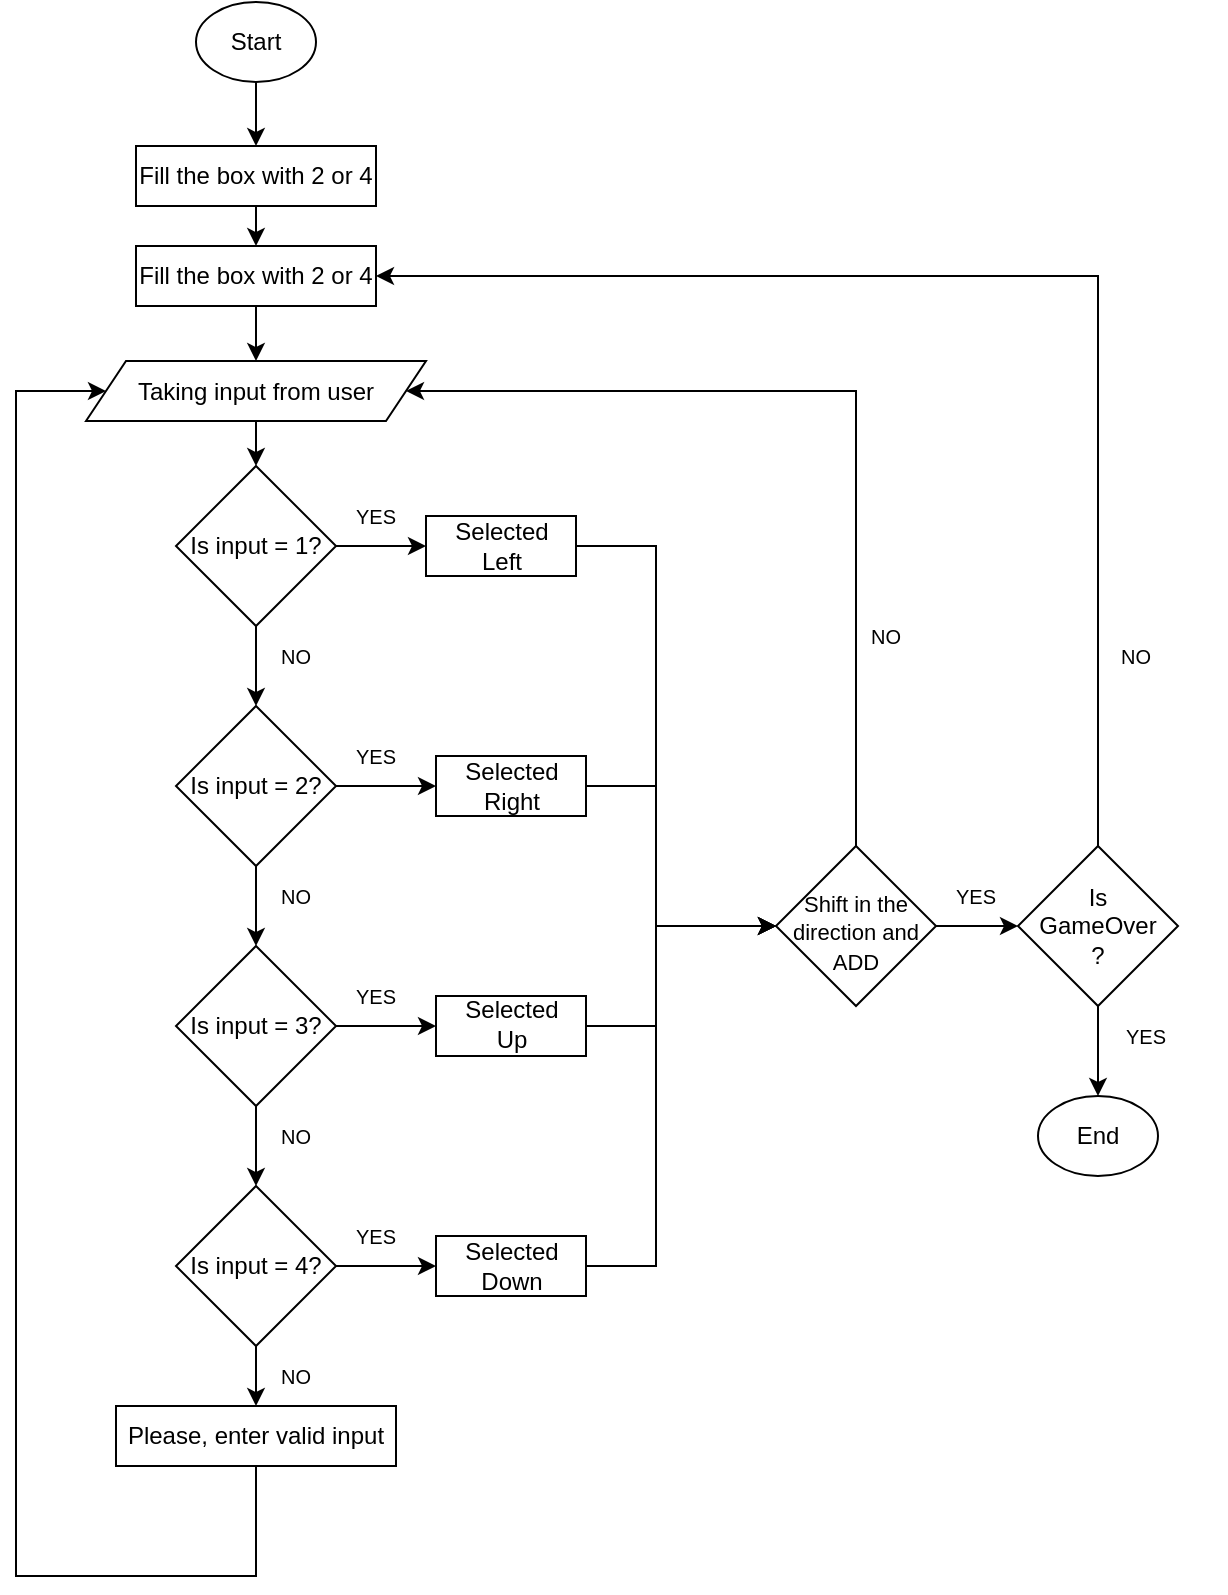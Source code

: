 <mxfile version="16.5.3" type="device"><diagram id="AViV3q6hy_UfRuSh_JA0" name="Page-1"><mxGraphModel dx="763" dy="500" grid="1" gridSize="10" guides="1" tooltips="1" connect="1" arrows="1" fold="1" page="1" pageScale="1" pageWidth="850" pageHeight="1100" math="0" shadow="0"><root><mxCell id="0"/><mxCell id="1" parent="0"/><mxCell id="RyLabJZVlLzX73i8Y8-T-7" value="" style="rounded=0;whiteSpace=wrap;html=1;fillColor=none;" parent="1" vertex="1"><mxGeometry x="140" y="210" width="120" height="30" as="geometry"/></mxCell><mxCell id="nMloudUfOUUV_vCJ3wMW-18" value="" style="rounded=0;whiteSpace=wrap;html=1;fillColor=none;" vertex="1" parent="1"><mxGeometry x="140" y="160" width="120" height="30" as="geometry"/></mxCell><mxCell id="RyLabJZVlLzX73i8Y8-T-120" value="Start" style="text;html=1;strokeColor=none;fillColor=none;align=center;verticalAlign=middle;whiteSpace=wrap;rounded=0;fontSize=12;" parent="1" vertex="1"><mxGeometry x="170" y="93" width="60" height="30" as="geometry"/></mxCell><mxCell id="RyLabJZVlLzX73i8Y8-T-11" value="Fill the box with 2 or 4" style="text;html=1;strokeColor=none;fillColor=none;align=center;verticalAlign=middle;whiteSpace=wrap;rounded=0;" parent="1" vertex="1"><mxGeometry x="140" y="210" width="120" height="30" as="geometry"/></mxCell><mxCell id="nMloudUfOUUV_vCJ3wMW-11" value="Fill the box with 2 or 4" style="text;html=1;strokeColor=none;fillColor=none;align=center;verticalAlign=middle;whiteSpace=wrap;rounded=0;" vertex="1" parent="1"><mxGeometry x="140" y="160" width="120" height="30" as="geometry"/></mxCell><mxCell id="RyLabJZVlLzX73i8Y8-T-51" value="Please, enter valid input" style="text;html=1;strokeColor=none;fillColor=none;align=center;verticalAlign=middle;whiteSpace=wrap;rounded=0;" parent="1" vertex="1"><mxGeometry x="130" y="785" width="140" height="40" as="geometry"/></mxCell><mxCell id="nMloudUfOUUV_vCJ3wMW-4" style="edgeStyle=orthogonalEdgeStyle;rounded=0;orthogonalLoop=1;jettySize=auto;html=1;exitX=1;exitY=0.5;exitDx=0;exitDy=0;fontSize=11;entryX=0;entryY=0.5;entryDx=0;entryDy=0;" edge="1" parent="1" source="RyLabJZVlLzX73i8Y8-T-134" target="nMloudUfOUUV_vCJ3wMW-3"><mxGeometry relative="1" as="geometry"><mxPoint x="380" y="550" as="targetPoint"/><Array as="points"><mxPoint x="400" y="480"/><mxPoint x="400" y="550"/></Array></mxGeometry></mxCell><mxCell id="RyLabJZVlLzX73i8Y8-T-134" value="" style="whiteSpace=wrap;html=1;fontSize=12;fillColor=none;" parent="1" vertex="1"><mxGeometry x="290" y="465" width="75" height="30" as="geometry"/></mxCell><mxCell id="RyLabJZVlLzX73i8Y8-T-127" style="edgeStyle=orthogonalEdgeStyle;rounded=0;orthogonalLoop=1;jettySize=auto;html=1;entryX=0;entryY=0.5;entryDx=0;entryDy=0;fontSize=12;exitX=1;exitY=0.5;exitDx=0;exitDy=0;" parent="1" source="nMloudUfOUUV_vCJ3wMW-3" target="RyLabJZVlLzX73i8Y8-T-103" edge="1"><mxGeometry relative="1" as="geometry"><mxPoint x="547" y="550" as="sourcePoint"/></mxGeometry></mxCell><mxCell id="RyLabJZVlLzX73i8Y8-T-116" value="" style="edgeStyle=orthogonalEdgeStyle;rounded=0;orthogonalLoop=1;jettySize=auto;html=1;fontSize=10;" parent="1" source="RyLabJZVlLzX73i8Y8-T-103" target="RyLabJZVlLzX73i8Y8-T-115" edge="1"><mxGeometry relative="1" as="geometry"/></mxCell><mxCell id="RyLabJZVlLzX73i8Y8-T-103" value="" style="rhombus;whiteSpace=wrap;html=1;fillColor=none;" parent="1" vertex="1"><mxGeometry x="581" y="510" width="80" height="80" as="geometry"/></mxCell><mxCell id="RyLabJZVlLzX73i8Y8-T-77" style="edgeStyle=orthogonalEdgeStyle;rounded=0;orthogonalLoop=1;jettySize=auto;html=1;entryX=1;entryY=0.5;entryDx=0;entryDy=0;exitX=0.5;exitY=0;exitDx=0;exitDy=0;" parent="1" source="nMloudUfOUUV_vCJ3wMW-3" target="RyLabJZVlLzX73i8Y8-T-14" edge="1"><mxGeometry relative="1" as="geometry"><mxPoint x="300" y="280" as="targetPoint"/><Array as="points"><mxPoint x="500" y="283"/></Array><mxPoint x="500" y="502.0" as="sourcePoint"/></mxGeometry></mxCell><mxCell id="RyLabJZVlLzX73i8Y8-T-15" value="" style="edgeStyle=orthogonalEdgeStyle;rounded=0;orthogonalLoop=1;jettySize=auto;html=1;" parent="1" source="RyLabJZVlLzX73i8Y8-T-7" target="RyLabJZVlLzX73i8Y8-T-14" edge="1"><mxGeometry relative="1" as="geometry"/></mxCell><mxCell id="RyLabJZVlLzX73i8Y8-T-53" style="edgeStyle=orthogonalEdgeStyle;rounded=0;orthogonalLoop=1;jettySize=auto;html=1;entryX=0.5;entryY=0;entryDx=0;entryDy=0;" parent="1" source="RyLabJZVlLzX73i8Y8-T-14" target="RyLabJZVlLzX73i8Y8-T-20" edge="1"><mxGeometry relative="1" as="geometry"/></mxCell><mxCell id="RyLabJZVlLzX73i8Y8-T-14" value="" style="shape=parallelogram;perimeter=parallelogramPerimeter;whiteSpace=wrap;html=1;fixedSize=1;rounded=0;fillColor=none;" parent="1" vertex="1"><mxGeometry x="115" y="267.5" width="170" height="30" as="geometry"/></mxCell><mxCell id="RyLabJZVlLzX73i8Y8-T-16" value="Taking input from user" style="text;html=1;strokeColor=none;fillColor=none;align=center;verticalAlign=middle;whiteSpace=wrap;rounded=0;" parent="1" vertex="1"><mxGeometry x="135" y="271.25" width="130" height="22.5" as="geometry"/></mxCell><mxCell id="RyLabJZVlLzX73i8Y8-T-25" value="" style="edgeStyle=orthogonalEdgeStyle;rounded=0;orthogonalLoop=1;jettySize=auto;html=1;" parent="1" source="RyLabJZVlLzX73i8Y8-T-20" target="RyLabJZVlLzX73i8Y8-T-24" edge="1"><mxGeometry relative="1" as="geometry"/></mxCell><mxCell id="RyLabJZVlLzX73i8Y8-T-20" value="" style="rhombus;whiteSpace=wrap;html=1;fillColor=none;" parent="1" vertex="1"><mxGeometry x="160" y="320" width="80" height="80" as="geometry"/></mxCell><mxCell id="RyLabJZVlLzX73i8Y8-T-131" value="" style="edgeStyle=orthogonalEdgeStyle;rounded=0;orthogonalLoop=1;jettySize=auto;html=1;fontSize=12;" parent="1" source="RyLabJZVlLzX73i8Y8-T-22" target="RyLabJZVlLzX73i8Y8-T-130" edge="1"><mxGeometry relative="1" as="geometry"/></mxCell><mxCell id="RyLabJZVlLzX73i8Y8-T-22" value="Is input = 1?" style="text;html=1;strokeColor=none;fillColor=none;align=center;verticalAlign=middle;whiteSpace=wrap;rounded=0;" parent="1" vertex="1"><mxGeometry x="160" y="345" width="80" height="30" as="geometry"/></mxCell><mxCell id="RyLabJZVlLzX73i8Y8-T-27" value="" style="edgeStyle=orthogonalEdgeStyle;rounded=0;orthogonalLoop=1;jettySize=auto;html=1;" parent="1" source="RyLabJZVlLzX73i8Y8-T-24" target="RyLabJZVlLzX73i8Y8-T-26" edge="1"><mxGeometry relative="1" as="geometry"/></mxCell><mxCell id="RyLabJZVlLzX73i8Y8-T-138" value="" style="edgeStyle=orthogonalEdgeStyle;rounded=0;orthogonalLoop=1;jettySize=auto;html=1;fontSize=12;" parent="1" source="RyLabJZVlLzX73i8Y8-T-24" target="RyLabJZVlLzX73i8Y8-T-134" edge="1"><mxGeometry relative="1" as="geometry"/></mxCell><mxCell id="RyLabJZVlLzX73i8Y8-T-24" value="" style="rhombus;whiteSpace=wrap;html=1;fillColor=none;" parent="1" vertex="1"><mxGeometry x="160" y="440" width="80" height="80" as="geometry"/></mxCell><mxCell id="RyLabJZVlLzX73i8Y8-T-29" value="" style="edgeStyle=orthogonalEdgeStyle;rounded=0;orthogonalLoop=1;jettySize=auto;html=1;" parent="1" source="RyLabJZVlLzX73i8Y8-T-26" target="RyLabJZVlLzX73i8Y8-T-28" edge="1"><mxGeometry relative="1" as="geometry"/></mxCell><mxCell id="RyLabJZVlLzX73i8Y8-T-26" value="" style="rhombus;whiteSpace=wrap;html=1;fillColor=none;" parent="1" vertex="1"><mxGeometry x="160" y="560" width="80" height="80" as="geometry"/></mxCell><mxCell id="RyLabJZVlLzX73i8Y8-T-50" value="" style="edgeStyle=orthogonalEdgeStyle;rounded=0;orthogonalLoop=1;jettySize=auto;html=1;" parent="1" source="RyLabJZVlLzX73i8Y8-T-28" target="RyLabJZVlLzX73i8Y8-T-49" edge="1"><mxGeometry relative="1" as="geometry"/></mxCell><mxCell id="RyLabJZVlLzX73i8Y8-T-145" value="" style="edgeStyle=orthogonalEdgeStyle;rounded=0;orthogonalLoop=1;jettySize=auto;html=1;fontSize=12;" parent="1" source="RyLabJZVlLzX73i8Y8-T-28" target="RyLabJZVlLzX73i8Y8-T-136" edge="1"><mxGeometry relative="1" as="geometry"/></mxCell><mxCell id="RyLabJZVlLzX73i8Y8-T-28" value="" style="rhombus;whiteSpace=wrap;html=1;fillColor=none;" parent="1" vertex="1"><mxGeometry x="160" y="680" width="80" height="80" as="geometry"/></mxCell><mxCell id="RyLabJZVlLzX73i8Y8-T-30" value="Is input = 2?" style="text;html=1;strokeColor=none;fillColor=none;align=center;verticalAlign=middle;whiteSpace=wrap;rounded=0;" parent="1" vertex="1"><mxGeometry x="165" y="465" width="70" height="30" as="geometry"/></mxCell><mxCell id="RyLabJZVlLzX73i8Y8-T-142" value="" style="edgeStyle=orthogonalEdgeStyle;rounded=0;orthogonalLoop=1;jettySize=auto;html=1;fontSize=12;" parent="1" source="RyLabJZVlLzX73i8Y8-T-31" target="RyLabJZVlLzX73i8Y8-T-135" edge="1"><mxGeometry relative="1" as="geometry"/></mxCell><mxCell id="RyLabJZVlLzX73i8Y8-T-31" value="Is input = 3?" style="text;html=1;strokeColor=none;fillColor=none;align=center;verticalAlign=middle;whiteSpace=wrap;rounded=0;" parent="1" vertex="1"><mxGeometry x="160" y="585" width="80" height="30" as="geometry"/></mxCell><mxCell id="RyLabJZVlLzX73i8Y8-T-32" value="Is input = 4?" style="text;html=1;strokeColor=none;fillColor=none;align=center;verticalAlign=middle;whiteSpace=wrap;rounded=0;" parent="1" vertex="1"><mxGeometry x="165" y="705" width="70" height="30" as="geometry"/></mxCell><mxCell id="RyLabJZVlLzX73i8Y8-T-33" value="&lt;font style=&quot;font-size: 10px&quot;&gt;NO&lt;/font&gt;" style="text;html=1;strokeColor=none;fillColor=none;align=center;verticalAlign=middle;whiteSpace=wrap;rounded=0;" parent="1" vertex="1"><mxGeometry x="190" y="400" width="60" height="30" as="geometry"/></mxCell><mxCell id="RyLabJZVlLzX73i8Y8-T-34" value="&lt;font style=&quot;font-size: 10px&quot;&gt;YES&lt;/font&gt;" style="text;html=1;strokeColor=none;fillColor=none;align=center;verticalAlign=middle;whiteSpace=wrap;rounded=0;" parent="1" vertex="1"><mxGeometry x="230" y="330" width="60" height="30" as="geometry"/></mxCell><mxCell id="RyLabJZVlLzX73i8Y8-T-36" value="&lt;font style=&quot;font-size: 10px&quot;&gt;YES&lt;/font&gt;" style="text;html=1;strokeColor=none;fillColor=none;align=center;verticalAlign=middle;whiteSpace=wrap;rounded=0;" parent="1" vertex="1"><mxGeometry x="230" y="450" width="60" height="30" as="geometry"/></mxCell><mxCell id="RyLabJZVlLzX73i8Y8-T-37" value="&lt;font style=&quot;font-size: 10px&quot;&gt;YES&lt;/font&gt;" style="text;html=1;strokeColor=none;fillColor=none;align=center;verticalAlign=middle;whiteSpace=wrap;rounded=0;" parent="1" vertex="1"><mxGeometry x="230" y="570" width="60" height="30" as="geometry"/></mxCell><mxCell id="RyLabJZVlLzX73i8Y8-T-38" value="&lt;font style=&quot;font-size: 10px&quot;&gt;YES&lt;/font&gt;" style="text;html=1;strokeColor=none;fillColor=none;align=center;verticalAlign=middle;whiteSpace=wrap;rounded=0;" parent="1" vertex="1"><mxGeometry x="230" y="690" width="60" height="30" as="geometry"/></mxCell><mxCell id="RyLabJZVlLzX73i8Y8-T-39" value="&lt;font style=&quot;font-size: 10px&quot;&gt;NO&lt;/font&gt;" style="text;html=1;strokeColor=none;fillColor=none;align=center;verticalAlign=middle;whiteSpace=wrap;rounded=0;" parent="1" vertex="1"><mxGeometry x="190" y="520" width="60" height="30" as="geometry"/></mxCell><mxCell id="RyLabJZVlLzX73i8Y8-T-40" value="&lt;font style=&quot;font-size: 10px&quot;&gt;NO&lt;/font&gt;" style="text;html=1;strokeColor=none;fillColor=none;align=center;verticalAlign=middle;whiteSpace=wrap;rounded=0;" parent="1" vertex="1"><mxGeometry x="190" y="640" width="60" height="30" as="geometry"/></mxCell><mxCell id="RyLabJZVlLzX73i8Y8-T-49" value="" style="whiteSpace=wrap;html=1;fillColor=none;" parent="1" vertex="1"><mxGeometry x="130" y="790" width="140" height="30" as="geometry"/></mxCell><mxCell id="RyLabJZVlLzX73i8Y8-T-54" style="edgeStyle=orthogonalEdgeStyle;rounded=0;orthogonalLoop=1;jettySize=auto;html=1;entryX=0;entryY=0.5;entryDx=0;entryDy=0;exitX=0.5;exitY=1;exitDx=0;exitDy=0;" parent="1" source="RyLabJZVlLzX73i8Y8-T-49" target="RyLabJZVlLzX73i8Y8-T-14" edge="1"><mxGeometry relative="1" as="geometry"><mxPoint x="70" y="280" as="targetPoint"/><mxPoint x="370" y="860" as="sourcePoint"/><Array as="points"><mxPoint x="200" y="875"/><mxPoint x="80" y="875"/><mxPoint x="80" y="283"/></Array></mxGeometry></mxCell><mxCell id="RyLabJZVlLzX73i8Y8-T-78" value="&lt;font style=&quot;font-size: 10px&quot;&gt;NO&lt;/font&gt;" style="text;html=1;strokeColor=none;fillColor=none;align=center;verticalAlign=middle;whiteSpace=wrap;rounded=0;" parent="1" vertex="1"><mxGeometry x="485" y="390" width="60" height="30" as="geometry"/></mxCell><mxCell id="RyLabJZVlLzX73i8Y8-T-97" style="edgeStyle=orthogonalEdgeStyle;rounded=0;orthogonalLoop=1;jettySize=auto;html=1;exitX=0.5;exitY=0;exitDx=0;exitDy=0;entryX=1;entryY=0.5;entryDx=0;entryDy=0;" parent="1" source="RyLabJZVlLzX73i8Y8-T-103" target="RyLabJZVlLzX73i8Y8-T-11" edge="1"><mxGeometry relative="1" as="geometry"><mxPoint x="670" y="550.667" as="targetPoint"/><mxPoint x="580" y="550" as="sourcePoint"/><Array as="points"><mxPoint x="621" y="225"/></Array></mxGeometry></mxCell><mxCell id="RyLabJZVlLzX73i8Y8-T-84" value="&lt;font style=&quot;font-size: 10px&quot;&gt;YES&lt;/font&gt;" style="text;html=1;strokeColor=none;fillColor=none;align=center;verticalAlign=middle;whiteSpace=wrap;rounded=0;" parent="1" vertex="1"><mxGeometry x="520" y="520" width="80" height="30" as="geometry"/></mxCell><mxCell id="RyLabJZVlLzX73i8Y8-T-96" value="Is GameOver ?" style="text;html=1;strokeColor=none;fillColor=none;align=center;verticalAlign=middle;whiteSpace=wrap;rounded=0;" parent="1" vertex="1"><mxGeometry x="591" y="535" width="60" height="30" as="geometry"/></mxCell><mxCell id="RyLabJZVlLzX73i8Y8-T-98" value="&lt;font style=&quot;font-size: 10px&quot;&gt;NO&lt;/font&gt;" style="text;html=1;strokeColor=none;fillColor=none;align=center;verticalAlign=middle;whiteSpace=wrap;rounded=0;" parent="1" vertex="1"><mxGeometry x="610" y="400" width="60" height="30" as="geometry"/></mxCell><mxCell id="RyLabJZVlLzX73i8Y8-T-102" value="NO" style="text;html=1;strokeColor=none;fillColor=none;align=center;verticalAlign=middle;whiteSpace=wrap;rounded=0;fontSize=10;" parent="1" vertex="1"><mxGeometry x="190" y="760" width="60" height="30" as="geometry"/></mxCell><mxCell id="RyLabJZVlLzX73i8Y8-T-115" value="" style="ellipse;whiteSpace=wrap;html=1;fillColor=none;" parent="1" vertex="1"><mxGeometry x="591" y="635" width="60" height="40" as="geometry"/></mxCell><mxCell id="RyLabJZVlLzX73i8Y8-T-117" value="&lt;font style=&quot;font-size: 12px&quot;&gt;End&lt;/font&gt;" style="text;html=1;strokeColor=none;fillColor=none;align=center;verticalAlign=middle;whiteSpace=wrap;rounded=0;fontSize=10;" parent="1" vertex="1"><mxGeometry x="591" y="640" width="60" height="30" as="geometry"/></mxCell><mxCell id="nMloudUfOUUV_vCJ3wMW-13" style="edgeStyle=orthogonalEdgeStyle;rounded=0;orthogonalLoop=1;jettySize=auto;html=1;exitX=0.5;exitY=1;exitDx=0;exitDy=0;entryX=0.5;entryY=0;entryDx=0;entryDy=0;fontSize=11;" edge="1" parent="1" source="RyLabJZVlLzX73i8Y8-T-118" target="nMloudUfOUUV_vCJ3wMW-11"><mxGeometry relative="1" as="geometry"/></mxCell><mxCell id="RyLabJZVlLzX73i8Y8-T-118" value="" style="ellipse;whiteSpace=wrap;html=1;fontSize=12;fillColor=none;" parent="1" vertex="1"><mxGeometry x="170" y="88" width="60" height="40" as="geometry"/></mxCell><mxCell id="RyLabJZVlLzX73i8Y8-T-148" style="edgeStyle=orthogonalEdgeStyle;rounded=0;orthogonalLoop=1;jettySize=auto;html=1;entryX=0;entryY=0.5;entryDx=0;entryDy=0;fontSize=12;" parent="1" source="RyLabJZVlLzX73i8Y8-T-130" target="nMloudUfOUUV_vCJ3wMW-3" edge="1"><mxGeometry relative="1" as="geometry"><Array as="points"><mxPoint x="400" y="360"/><mxPoint x="400" y="550"/><mxPoint x="460" y="550"/></Array><mxPoint x="450" y="550.5" as="targetPoint"/></mxGeometry></mxCell><mxCell id="RyLabJZVlLzX73i8Y8-T-130" value="" style="whiteSpace=wrap;html=1;fontSize=12;fillColor=none;" parent="1" vertex="1"><mxGeometry x="285" y="345" width="75" height="30" as="geometry"/></mxCell><mxCell id="RyLabJZVlLzX73i8Y8-T-132" value="Selected Left" style="text;html=1;strokeColor=none;fillColor=none;align=center;verticalAlign=middle;whiteSpace=wrap;rounded=0;fontSize=12;" parent="1" vertex="1"><mxGeometry x="292.5" y="345" width="60" height="30" as="geometry"/></mxCell><mxCell id="RyLabJZVlLzX73i8Y8-T-133" value="Selected&lt;br&gt;Right" style="text;html=1;strokeColor=none;fillColor=none;align=center;verticalAlign=middle;whiteSpace=wrap;rounded=0;fontSize=12;" parent="1" vertex="1"><mxGeometry x="297.5" y="465" width="60" height="30" as="geometry"/></mxCell><mxCell id="nMloudUfOUUV_vCJ3wMW-5" style="edgeStyle=orthogonalEdgeStyle;rounded=0;orthogonalLoop=1;jettySize=auto;html=1;exitX=1;exitY=0.5;exitDx=0;exitDy=0;fontSize=11;" edge="1" parent="1" source="RyLabJZVlLzX73i8Y8-T-135"><mxGeometry relative="1" as="geometry"><mxPoint x="460" y="550" as="targetPoint"/><Array as="points"><mxPoint x="400" y="600"/><mxPoint x="400" y="550"/></Array></mxGeometry></mxCell><mxCell id="RyLabJZVlLzX73i8Y8-T-135" value="" style="whiteSpace=wrap;html=1;fontSize=12;fillColor=none;" parent="1" vertex="1"><mxGeometry x="290" y="585" width="75" height="30" as="geometry"/></mxCell><mxCell id="nMloudUfOUUV_vCJ3wMW-6" style="edgeStyle=orthogonalEdgeStyle;rounded=0;orthogonalLoop=1;jettySize=auto;html=1;exitX=1;exitY=0.5;exitDx=0;exitDy=0;fontSize=11;" edge="1" parent="1" source="RyLabJZVlLzX73i8Y8-T-136"><mxGeometry relative="1" as="geometry"><mxPoint x="460" y="550" as="targetPoint"/><Array as="points"><mxPoint x="400" y="720"/><mxPoint x="400" y="550"/></Array></mxGeometry></mxCell><mxCell id="RyLabJZVlLzX73i8Y8-T-136" value="" style="whiteSpace=wrap;html=1;fontSize=12;fillColor=none;" parent="1" vertex="1"><mxGeometry x="290" y="705" width="75" height="30" as="geometry"/></mxCell><mxCell id="RyLabJZVlLzX73i8Y8-T-143" value="Selected Up" style="text;html=1;strokeColor=none;fillColor=none;align=center;verticalAlign=middle;whiteSpace=wrap;rounded=0;fontSize=12;" parent="1" vertex="1"><mxGeometry x="298" y="584" width="60" height="30" as="geometry"/></mxCell><mxCell id="RyLabJZVlLzX73i8Y8-T-146" value="Selected Down" style="text;html=1;strokeColor=none;fillColor=none;align=center;verticalAlign=middle;whiteSpace=wrap;rounded=0;fontSize=12;" parent="1" vertex="1"><mxGeometry x="297.5" y="705" width="60" height="30" as="geometry"/></mxCell><mxCell id="nMloudUfOUUV_vCJ3wMW-3" value="" style="rhombus;whiteSpace=wrap;html=1;fillColor=none;" vertex="1" parent="1"><mxGeometry x="460" y="510" width="80" height="80" as="geometry"/></mxCell><mxCell id="RyLabJZVlLzX73i8Y8-T-60" value="&lt;div&gt;&lt;font style=&quot;font-size: 11px&quot;&gt;Shift in the direction and ADD&lt;/font&gt;&lt;/div&gt;" style="text;html=1;strokeColor=none;fillColor=none;align=center;verticalAlign=middle;whiteSpace=wrap;rounded=0;" parent="1" vertex="1"><mxGeometry x="455" y="535" width="90" height="35" as="geometry"/></mxCell><mxCell id="nMloudUfOUUV_vCJ3wMW-10" value="&lt;font style=&quot;font-size: 10px&quot;&gt;YES&lt;/font&gt;" style="text;html=1;strokeColor=none;fillColor=none;align=center;verticalAlign=middle;whiteSpace=wrap;rounded=0;" vertex="1" parent="1"><mxGeometry x="605" y="590" width="80" height="30" as="geometry"/></mxCell><mxCell id="nMloudUfOUUV_vCJ3wMW-21" style="edgeStyle=orthogonalEdgeStyle;rounded=0;orthogonalLoop=1;jettySize=auto;html=1;exitX=0.5;exitY=1;exitDx=0;exitDy=0;entryX=0.5;entryY=0;entryDx=0;entryDy=0;fontSize=11;" edge="1" parent="1" source="nMloudUfOUUV_vCJ3wMW-11" target="RyLabJZVlLzX73i8Y8-T-11"><mxGeometry relative="1" as="geometry"/></mxCell></root></mxGraphModel></diagram></mxfile>